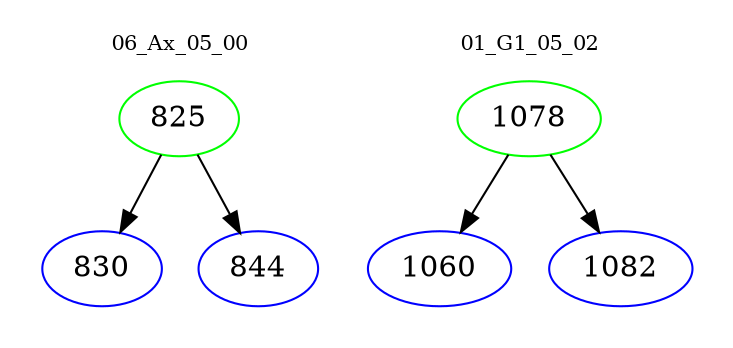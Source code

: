 digraph{
subgraph cluster_0 {
color = white
label = "06_Ax_05_00";
fontsize=10;
T0_825 [label="825", color="green"]
T0_825 -> T0_830 [color="black"]
T0_830 [label="830", color="blue"]
T0_825 -> T0_844 [color="black"]
T0_844 [label="844", color="blue"]
}
subgraph cluster_1 {
color = white
label = "01_G1_05_02";
fontsize=10;
T1_1078 [label="1078", color="green"]
T1_1078 -> T1_1060 [color="black"]
T1_1060 [label="1060", color="blue"]
T1_1078 -> T1_1082 [color="black"]
T1_1082 [label="1082", color="blue"]
}
}
